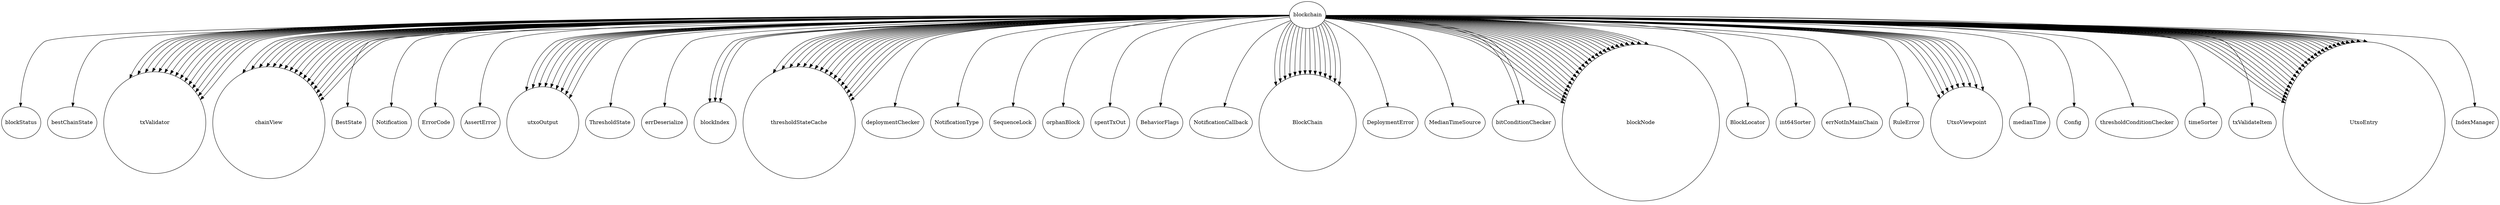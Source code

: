 digraph graphname {
8105 [width=1.1851851851851811] [height=1.1851851851851811] [label="blockStatus"];
54807 [width=1.1851851851851811] [height=1.1851851851851811] [label="bestChainState"];
89037 [width=3.7777777777777737] [height=3.7777777777777737] [label="txValidator"];
99830 [width=4.148148148148145] [height=4.148148148148145] [label="chainView"];
228831 [width=1.1851851851851811] [height=1.1851851851851811] [label="BestState"];
68206 [width=1.1851851851851811] [height=1.1851851851851811] [label="Notification"];
299565 [width=1.1851851851851811] [height=1.1851851851851811] [label="ErrorCode"];
299315 [width=1.1851851851851811] [height=1.1851851851851811] [label="AssertError"];
113649 [width=2.666666666666665] [height=2.666666666666665] [label="utxoOutput"];
842459594528 [width=1] [height=1] [label="blockchain"];
134804 [width=1.1851851851851811] [height=1.1851851851851811] [label="ThresholdState"];
20137 [width=1.1851851851851811] [height=1.1851851851851811] [label="errDeserialize"];
15827 [width=1.555555555555552] [height=1.555555555555552] [label="blockIndex"];
137758 [width=4.148148148148145] [height=4.148148148148145] [label="thresholdStateCache"];
318430 [width=1.1851851851851811] [height=1.1851851851851811] [label="deploymentChecker"];
66596 [width=1.1851851851851811] [height=1.1851851851851811] [label="NotificationType"];
239490 [width=1.1851851851851811] [height=1.1851851851851811] [label="SequenceLock"];
228235 [width=1.1851851851851811] [height=1.1851851851851811] [label="orphanBlock"];
25275 [width=1.1851851851851811] [height=1.1851851851851811] [label="spentTxOut"];
79190 [width=1.1851851851851811] [height=1.1851851851851811] [label="BehaviorFlags"];
66739 [width=1.1851851851851811] [height=1.1851851851851811] [label="NotificationCallback"];
230047 [width=3.5925925925925926] [height=3.5925925925925926] [label="BlockChain"];
298924 [width=1.1851851851851811] [height=1.1851851851851811] [label="DeploymentError"];
325705 [width=1.1851851851851811] [height=1.1851851851851811] [label="MedianTimeSource"];
315513 [width=1.3703703703703711] [height=1.3703703703703711] [label="bitConditionChecker"];
9800 [width=5.8148148148148096] [height=5.8148148148148096] [label="blockNode"];
228034 [width=1.1851851851851811] [height=1.1851851851851811] [label="BlockLocator"];
326318 [width=1.1851851851851811] [height=1.1851851851851811] [label="int64Sorter"];
19725 [width=1.1851851851851811] [height=1.1851851851851811] [label="errNotInMainChain"];
309406 [width=1.1851851851851811] [height=1.1851851851851811] [label="RuleError"];
119050 [width=2.666666666666665] [height=2.666666666666665] [label="UtxoViewpoint"];
327176 [width=1.1851851851851811] [height=1.1851851851851811] [label="medianTime"];
280633 [width=1.1851851851851811] [height=1.1851851851851811] [label="Config"];
136680 [width=1.1851851851851811] [height=1.1851851851851811] [label="thresholdConditionChecker"];
87739 [width=1.1851851851851811] [height=1.1851851851851811] [label="timeSorter"];
88699 [width=1.1851851851851811] [height=1.1851851851851811] [label="txValidateItem"];
114483 [width=6] [height=6] [label="UtxoEntry"];
279853 [width=1.1851851851851811] [height=1.1851851851851811] [label="IndexManager"];
"842459594528" -> "318430";
"842459594528" -> "326318";
"842459594528" -> "230047";
"842459594528" -> "230047";
"842459594528" -> "315513";
"842459594528" -> "137758";
"842459594528" -> "228831";
"842459594528" -> "114483";
"842459594528" -> "9800";
"842459594528" -> "99830";
"842459594528" -> "315513";
"842459594528" -> "119050";
"842459594528" -> "9800";
"842459594528" -> "119050";
"842459594528" -> "99830";
"842459594528" -> "114483";
"842459594528" -> "280633";
"842459594528" -> "19725";
"842459594528" -> "9800";
"842459594528" -> "9800";
"842459594528" -> "137758";
"842459594528" -> "228235";
"842459594528" -> "114483";
"842459594528" -> "89037";
"842459594528" -> "137758";
"842459594528" -> "230047";
"842459594528" -> "114483";
"842459594528" -> "114483";
"842459594528" -> "137758";
"842459594528" -> "89037";
"842459594528" -> "9800";
"842459594528" -> "114483";
"842459594528" -> "114483";
"842459594528" -> "9800";
"842459594528" -> "9800";
"842459594528" -> "230047";
"842459594528" -> "136680";
"842459594528" -> "89037";
"842459594528" -> "89037";
"842459594528" -> "89037";
"842459594528" -> "230047";
"842459594528" -> "89037";
"842459594528" -> "99830";
"842459594528" -> "9800";
"842459594528" -> "9800";
"842459594528" -> "137758";
"842459594528" -> "8105";
"842459594528" -> "9800";
"842459594528" -> "114483";
"842459594528" -> "137758";
"842459594528" -> "119050";
"842459594528" -> "114483";
"842459594528" -> "113649";
"842459594528" -> "9800";
"842459594528" -> "114483";
"842459594528" -> "114483";
"842459594528" -> "114483";
"842459594528" -> "137758";
"842459594528" -> "119050";
"842459594528" -> "54807";
"842459594528" -> "119050";
"842459594528" -> "66739";
"842459594528" -> "99830";
"842459594528" -> "9800";
"842459594528" -> "230047";
"842459594528" -> "9800";
"842459594528" -> "299565";
"842459594528" -> "89037";
"842459594528" -> "79190";
"842459594528" -> "230047";
"842459594528" -> "114483";
"842459594528" -> "137758";
"842459594528" -> "89037";
"842459594528" -> "15827";
"842459594528" -> "99830";
"842459594528" -> "230047";
"842459594528" -> "88699";
"842459594528" -> "137758";
"842459594528" -> "114483";
"842459594528" -> "137758";
"842459594528" -> "113649";
"842459594528" -> "113649";
"842459594528" -> "114483";
"842459594528" -> "114483";
"842459594528" -> "309406";
"842459594528" -> "9800";
"842459594528" -> "89037";
"842459594528" -> "114483";
"842459594528" -> "114483";
"842459594528" -> "113649";
"842459594528" -> "325705";
"842459594528" -> "9800";
"842459594528" -> "15827";
"842459594528" -> "9800";
"842459594528" -> "89037";
"842459594528" -> "137758";
"842459594528" -> "137758";
"842459594528" -> "113649";
"842459594528" -> "99830";
"842459594528" -> "89037";
"842459594528" -> "327176";
"842459594528" -> "114483";
"842459594528" -> "137758";
"842459594528" -> "114483";
"842459594528" -> "9800";
"842459594528" -> "9800";
"842459594528" -> "230047";
"842459594528" -> "113649";
"842459594528" -> "99830";
"842459594528" -> "99830";
"842459594528" -> "114483";
"842459594528" -> "134804";
"842459594528" -> "9800";
"842459594528" -> "99830";
"842459594528" -> "119050";
"842459594528" -> "99830";
"842459594528" -> "89037";
"842459594528" -> "87739";
"842459594528" -> "230047";
"842459594528" -> "99830";
"842459594528" -> "9800";
"842459594528" -> "114483";
"842459594528" -> "114483";
"842459594528" -> "113649";
"842459594528" -> "137758";
"842459594528" -> "9800";
"842459594528" -> "89037";
"842459594528" -> "89037";
"842459594528" -> "119050";
"842459594528" -> "9800";
"842459594528" -> "25275";
"842459594528" -> "68206";
"842459594528" -> "239490";
"842459594528" -> "15827";
"842459594528" -> "113649";
"842459594528" -> "9800";
"842459594528" -> "66596";
"842459594528" -> "137758";
"842459594528" -> "99830";
"842459594528" -> "99830";
"842459594528" -> "99830";
"842459594528" -> "230047";
"842459594528" -> "9800";
"842459594528" -> "99830";
"842459594528" -> "230047";
"842459594528" -> "113649";
"842459594528" -> "279853";
"842459594528" -> "137758";
"842459594528" -> "114483";
"842459594528" -> "9800";
"842459594528" -> "114483";
"842459594528" -> "99830";
"842459594528" -> "114483";
"842459594528" -> "298924";
"842459594528" -> "9800";
"842459594528" -> "99830";
"842459594528" -> "114483";
"842459594528" -> "119050";
"842459594528" -> "228034";
"842459594528" -> "119050";
"842459594528" -> "230047";
"842459594528" -> "230047";
"842459594528" -> "137758";
"842459594528" -> "20137";
"842459594528" -> "299315";
"842459594528" -> "89037";
}